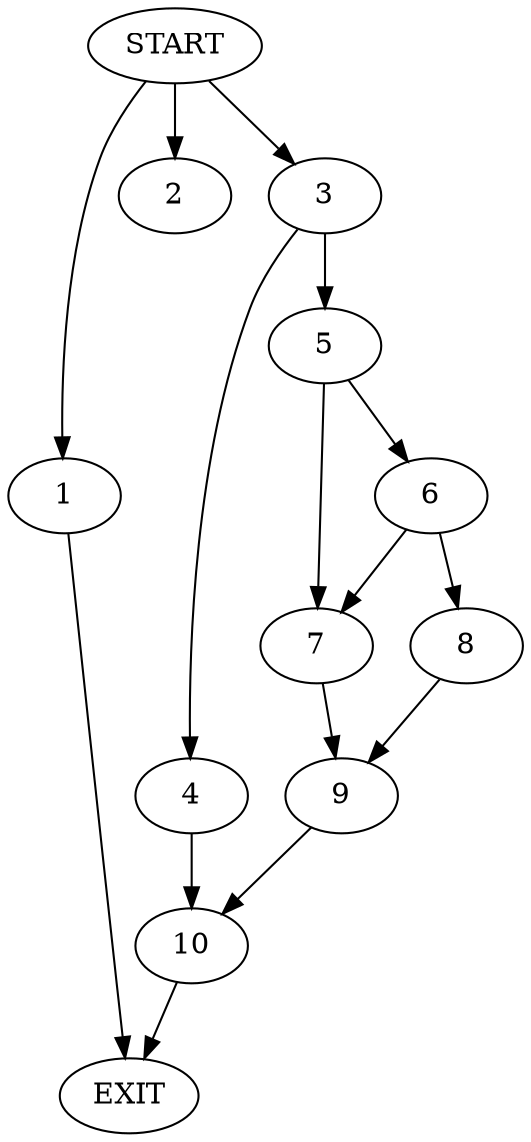 digraph { 
0 [label="START"];
1;
2;
3;
4;
5;
6;
7;
8;
9;
10;
11[label="EXIT"];
0 -> 3;
0 -> 1;
0:s2 -> 2;
1 -> 11;
3 -> 4;
3 -> 5;
4 -> 10;
5 -> 6;
5 -> 7;
6 -> 7;
6 -> 8;
7 -> 9;
8 -> 9;
9 -> 10;
10 -> 11;
}